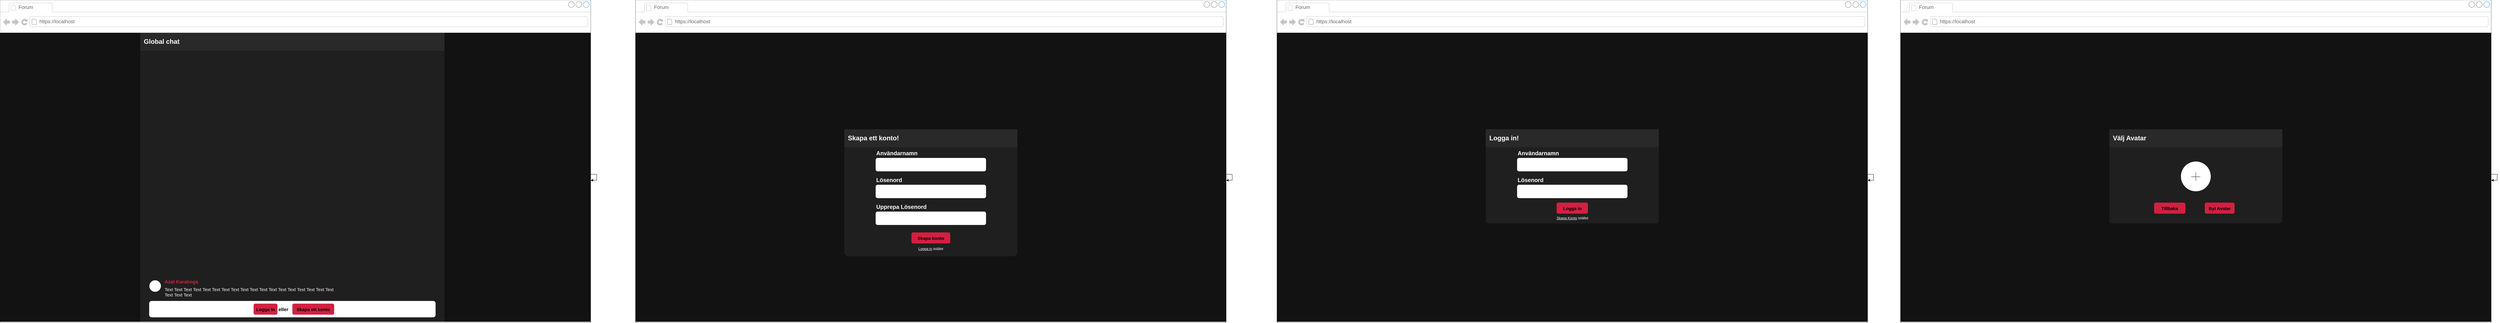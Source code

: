 <mxfile version="21.1.2" type="device">
  <diagram name="Page-1" id="wdCuB6sufGS2kOF5wtht">
    <mxGraphModel dx="2390" dy="1237" grid="1" gridSize="10" guides="1" tooltips="1" connect="1" arrows="1" fold="1" page="1" pageScale="1" pageWidth="827" pageHeight="1169" math="0" shadow="0">
      <root>
        <mxCell id="0" />
        <mxCell id="1" parent="0" />
        <mxCell id="D5LrkwyOp0ir_glRKJ9V-1" value="" style="strokeWidth=1;shadow=0;dashed=0;align=center;html=1;shape=mxgraph.mockup.containers.browserWindow;rSize=0;strokeColor=none;strokeColor2=#008cff;strokeColor3=#c4c4c4;mainText=,;recursiveResize=0;" vertex="1" parent="1">
          <mxGeometry width="1980" height="1083" as="geometry" />
        </mxCell>
        <mxCell id="D5LrkwyOp0ir_glRKJ9V-2" value="Forum" style="strokeWidth=1;shadow=0;dashed=0;align=center;html=1;shape=mxgraph.mockup.containers.anchor;fontSize=17;fontColor=#666666;align=left;whiteSpace=wrap;" vertex="1" parent="D5LrkwyOp0ir_glRKJ9V-1">
          <mxGeometry x="60" y="12" width="110" height="26" as="geometry" />
        </mxCell>
        <mxCell id="D5LrkwyOp0ir_glRKJ9V-3" value="https://localhost" style="strokeWidth=1;shadow=0;dashed=0;align=center;html=1;shape=mxgraph.mockup.containers.anchor;rSize=0;fontSize=17;fontColor=#666666;align=left;" vertex="1" parent="D5LrkwyOp0ir_glRKJ9V-1">
          <mxGeometry x="130" y="60" width="250" height="26" as="geometry" />
        </mxCell>
        <mxCell id="D5LrkwyOp0ir_glRKJ9V-4" value="" style="rounded=0;whiteSpace=wrap;html=1;strokeColor=none;fillColor=#121212;" vertex="1" parent="D5LrkwyOp0ir_glRKJ9V-1">
          <mxGeometry y="110" width="1980" height="970" as="geometry" />
        </mxCell>
        <mxCell id="D5LrkwyOp0ir_glRKJ9V-5" value="" style="rounded=0;whiteSpace=wrap;html=1;strokeColor=none;fillColor=#1F1F1F;" vertex="1" parent="D5LrkwyOp0ir_glRKJ9V-1">
          <mxGeometry x="470" y="110" width="1020" height="970" as="geometry" />
        </mxCell>
        <mxCell id="D5LrkwyOp0ir_glRKJ9V-11" style="edgeStyle=orthogonalEdgeStyle;rounded=0;orthogonalLoop=1;jettySize=auto;html=1;" edge="1" parent="D5LrkwyOp0ir_glRKJ9V-1" source="D5LrkwyOp0ir_glRKJ9V-4" target="D5LrkwyOp0ir_glRKJ9V-4">
          <mxGeometry relative="1" as="geometry" />
        </mxCell>
        <mxCell id="D5LrkwyOp0ir_glRKJ9V-19" value="" style="rounded=1;whiteSpace=wrap;html=1;strokeColor=none;fillColor=#FFFFFF;" vertex="1" parent="D5LrkwyOp0ir_glRKJ9V-1">
          <mxGeometry x="500" y="1010" width="960" height="55" as="geometry" />
        </mxCell>
        <mxCell id="D5LrkwyOp0ir_glRKJ9V-21" value="" style="ellipse;whiteSpace=wrap;html=1;aspect=fixed;" vertex="1" parent="D5LrkwyOp0ir_glRKJ9V-1">
          <mxGeometry x="500" y="940" width="40" height="40" as="geometry" />
        </mxCell>
        <mxCell id="D5LrkwyOp0ir_glRKJ9V-24" value="&lt;font size=&quot;1&quot; style=&quot;&quot;&gt;&lt;b style=&quot;font-size: 16px;&quot;&gt;Azat Karaboga&lt;/b&gt;&lt;/font&gt;" style="text;html=1;strokeColor=none;fillColor=none;align=left;verticalAlign=middle;whiteSpace=wrap;rounded=0;fontColor=#d41f42;" vertex="1" parent="D5LrkwyOp0ir_glRKJ9V-1">
          <mxGeometry x="550" y="930" width="300" height="30" as="geometry" />
        </mxCell>
        <mxCell id="D5LrkwyOp0ir_glRKJ9V-27" value="" style="rounded=0;whiteSpace=wrap;html=1;strokeColor=none;fillColor=#292929;" vertex="1" parent="D5LrkwyOp0ir_glRKJ9V-1">
          <mxGeometry x="470" y="110" width="1020" height="60" as="geometry" />
        </mxCell>
        <mxCell id="D5LrkwyOp0ir_glRKJ9V-28" value="&lt;font color=&quot;#ffffff&quot; style=&quot;font-size: 15px;&quot;&gt;&lt;font style=&quot;font-size: 15px;&quot;&gt;Text&amp;nbsp;&lt;/font&gt;Text&amp;nbsp;Text&amp;nbsp;Text&amp;nbsp;Text&amp;nbsp;Text&amp;nbsp;Text&amp;nbsp;Text&amp;nbsp;Text&amp;nbsp;Text&amp;nbsp;Text&amp;nbsp;Text&amp;nbsp;Text&amp;nbsp;Text&amp;nbsp;Text&amp;nbsp;Text&amp;nbsp;Text&amp;nbsp;Text&amp;nbsp;&lt;br&gt;Text&amp;nbsp;Text&amp;nbsp;Text&amp;nbsp;&lt;/font&gt;" style="text;html=1;strokeColor=none;fillColor=none;align=left;verticalAlign=middle;whiteSpace=wrap;rounded=0;" vertex="1" parent="D5LrkwyOp0ir_glRKJ9V-1">
          <mxGeometry x="550" y="960" width="610" height="40" as="geometry" />
        </mxCell>
        <mxCell id="D5LrkwyOp0ir_glRKJ9V-29" value="&lt;b&gt;&lt;font style=&quot;font-size: 16px;&quot;&gt;eller&lt;/font&gt;&lt;/b&gt;" style="text;html=1;strokeColor=none;fillColor=none;align=center;verticalAlign=middle;whiteSpace=wrap;rounded=0;" vertex="1" parent="D5LrkwyOp0ir_glRKJ9V-1">
          <mxGeometry x="780" y="1022.5" width="340" height="30" as="geometry" />
        </mxCell>
        <mxCell id="D5LrkwyOp0ir_glRKJ9V-30" value="&lt;font style=&quot;font-size: 15px;&quot;&gt;&lt;b&gt;Logga In&lt;/b&gt;&lt;/font&gt;" style="rounded=1;whiteSpace=wrap;html=1;strokeColor=none;fillColor=#d41f42;" vertex="1" parent="D5LrkwyOp0ir_glRKJ9V-1">
          <mxGeometry x="850" y="1019" width="80" height="37" as="geometry" />
        </mxCell>
        <mxCell id="D5LrkwyOp0ir_glRKJ9V-44" value="&lt;font style=&quot;font-size: 15px;&quot;&gt;&lt;b&gt;Skapa ett konto&lt;/b&gt;&lt;/font&gt;" style="rounded=1;whiteSpace=wrap;html=1;strokeColor=none;fillColor=#d41f42;" vertex="1" parent="D5LrkwyOp0ir_glRKJ9V-1">
          <mxGeometry x="980" y="1019" width="140" height="37" as="geometry" />
        </mxCell>
        <mxCell id="D5LrkwyOp0ir_glRKJ9V-45" value="&lt;font size=&quot;1&quot; color=&quot;#ffffff&quot;&gt;&lt;b style=&quot;font-size: 22px;&quot;&gt;Global chat&lt;/b&gt;&lt;/font&gt;" style="text;html=1;strokeColor=none;fillColor=none;align=left;verticalAlign=middle;whiteSpace=wrap;rounded=0;" vertex="1" parent="D5LrkwyOp0ir_glRKJ9V-1">
          <mxGeometry x="480" y="120" width="610" height="40" as="geometry" />
        </mxCell>
        <mxCell id="D5LrkwyOp0ir_glRKJ9V-56" value="" style="strokeWidth=1;shadow=0;dashed=0;align=center;html=1;shape=mxgraph.mockup.containers.browserWindow;rSize=0;strokeColor=none;strokeColor2=#008cff;strokeColor3=#c4c4c4;mainText=,;recursiveResize=0;" vertex="1" parent="1">
          <mxGeometry x="2130" width="1980" height="1083" as="geometry" />
        </mxCell>
        <mxCell id="D5LrkwyOp0ir_glRKJ9V-57" value="Forum" style="strokeWidth=1;shadow=0;dashed=0;align=center;html=1;shape=mxgraph.mockup.containers.anchor;fontSize=17;fontColor=#666666;align=left;whiteSpace=wrap;" vertex="1" parent="D5LrkwyOp0ir_glRKJ9V-56">
          <mxGeometry x="60" y="12" width="110" height="26" as="geometry" />
        </mxCell>
        <mxCell id="D5LrkwyOp0ir_glRKJ9V-58" value="https://localhost" style="strokeWidth=1;shadow=0;dashed=0;align=center;html=1;shape=mxgraph.mockup.containers.anchor;rSize=0;fontSize=17;fontColor=#666666;align=left;" vertex="1" parent="D5LrkwyOp0ir_glRKJ9V-56">
          <mxGeometry x="130" y="60" width="250" height="26" as="geometry" />
        </mxCell>
        <mxCell id="D5LrkwyOp0ir_glRKJ9V-59" value="" style="rounded=0;whiteSpace=wrap;html=1;strokeColor=none;fillColor=#121212;" vertex="1" parent="D5LrkwyOp0ir_glRKJ9V-56">
          <mxGeometry y="110" width="1980" height="970" as="geometry" />
        </mxCell>
        <mxCell id="D5LrkwyOp0ir_glRKJ9V-60" value="" style="rounded=1;whiteSpace=wrap;html=1;strokeColor=none;fillColor=#1F1F1F;arcSize=3;imageHeight=24;" vertex="1" parent="D5LrkwyOp0ir_glRKJ9V-56">
          <mxGeometry x="700" y="434" width="580" height="426" as="geometry" />
        </mxCell>
        <mxCell id="D5LrkwyOp0ir_glRKJ9V-61" style="edgeStyle=orthogonalEdgeStyle;rounded=0;orthogonalLoop=1;jettySize=auto;html=1;" edge="1" parent="D5LrkwyOp0ir_glRKJ9V-56" source="D5LrkwyOp0ir_glRKJ9V-59" target="D5LrkwyOp0ir_glRKJ9V-59">
          <mxGeometry relative="1" as="geometry" />
        </mxCell>
        <mxCell id="D5LrkwyOp0ir_glRKJ9V-65" value="" style="rounded=0;whiteSpace=wrap;html=1;strokeColor=none;fillColor=#292929;" vertex="1" parent="D5LrkwyOp0ir_glRKJ9V-56">
          <mxGeometry x="700" y="434" width="580" height="60" as="geometry" />
        </mxCell>
        <mxCell id="D5LrkwyOp0ir_glRKJ9V-70" value="&lt;font color=&quot;#ffffff&quot;&gt;&lt;span style=&quot;font-size: 22px;&quot;&gt;&lt;b&gt;Skapa ett konto!&lt;/b&gt;&lt;/span&gt;&lt;/font&gt;" style="text;html=1;strokeColor=none;fillColor=none;align=left;verticalAlign=middle;whiteSpace=wrap;rounded=0;" vertex="1" parent="D5LrkwyOp0ir_glRKJ9V-56">
          <mxGeometry x="710" y="444" width="560" height="40" as="geometry" />
        </mxCell>
        <mxCell id="D5LrkwyOp0ir_glRKJ9V-71" value="&lt;font style=&quot;font-size: 15px;&quot;&gt;&lt;b&gt;Skapa konto&lt;/b&gt;&lt;/font&gt;" style="rounded=1;whiteSpace=wrap;html=1;strokeColor=none;fillColor=#d41f42;" vertex="1" parent="D5LrkwyOp0ir_glRKJ9V-56">
          <mxGeometry x="925" y="780" width="130" height="37" as="geometry" />
        </mxCell>
        <mxCell id="D5LrkwyOp0ir_glRKJ9V-72" value="" style="rounded=1;whiteSpace=wrap;html=1;strokeColor=none;fillColor=#FFFFFF;" vertex="1" parent="D5LrkwyOp0ir_glRKJ9V-56">
          <mxGeometry x="805" y="530" width="370" height="45" as="geometry" />
        </mxCell>
        <mxCell id="D5LrkwyOp0ir_glRKJ9V-73" value="" style="rounded=1;whiteSpace=wrap;html=1;strokeColor=none;fillColor=#FFFFFF;" vertex="1" parent="D5LrkwyOp0ir_glRKJ9V-56">
          <mxGeometry x="805" y="620" width="370" height="45" as="geometry" />
        </mxCell>
        <mxCell id="D5LrkwyOp0ir_glRKJ9V-74" value="&lt;font size=&quot;1&quot; color=&quot;#ffffff&quot;&gt;&lt;b style=&quot;font-size: 19px;&quot;&gt;Användarnamn&lt;/b&gt;&lt;/font&gt;" style="text;html=1;strokeColor=none;fillColor=none;align=left;verticalAlign=middle;whiteSpace=wrap;rounded=0;" vertex="1" parent="D5LrkwyOp0ir_glRKJ9V-56">
          <mxGeometry x="805" y="500" width="365" height="30" as="geometry" />
        </mxCell>
        <mxCell id="D5LrkwyOp0ir_glRKJ9V-75" value="&lt;font size=&quot;1&quot; color=&quot;#ffffff&quot;&gt;&lt;b style=&quot;font-size: 19px;&quot;&gt;Lösenord&lt;/b&gt;&lt;/font&gt;" style="text;html=1;strokeColor=none;fillColor=none;align=left;verticalAlign=middle;whiteSpace=wrap;rounded=0;" vertex="1" parent="D5LrkwyOp0ir_glRKJ9V-56">
          <mxGeometry x="805" y="590" width="365" height="30" as="geometry" />
        </mxCell>
        <mxCell id="D5LrkwyOp0ir_glRKJ9V-76" value="" style="rounded=1;whiteSpace=wrap;html=1;strokeColor=none;fillColor=#FFFFFF;" vertex="1" parent="D5LrkwyOp0ir_glRKJ9V-56">
          <mxGeometry x="805" y="710" width="370" height="45" as="geometry" />
        </mxCell>
        <mxCell id="D5LrkwyOp0ir_glRKJ9V-77" value="&lt;font size=&quot;1&quot; color=&quot;#ffffff&quot;&gt;&lt;b style=&quot;font-size: 19px;&quot;&gt;Upprepa Lösenord&lt;/b&gt;&lt;/font&gt;" style="text;html=1;strokeColor=none;fillColor=none;align=left;verticalAlign=middle;whiteSpace=wrap;rounded=0;" vertex="1" parent="D5LrkwyOp0ir_glRKJ9V-56">
          <mxGeometry x="805" y="680" width="365" height="30" as="geometry" />
        </mxCell>
        <mxCell id="D5LrkwyOp0ir_glRKJ9V-78" value="&lt;font style=&quot;font-size: 12px;&quot; color=&quot;#ffffff&quot;&gt;&lt;u&gt;Logga in&lt;/u&gt; istället&lt;/font&gt;" style="text;html=1;strokeColor=none;fillColor=none;align=center;verticalAlign=middle;whiteSpace=wrap;rounded=0;" vertex="1" parent="D5LrkwyOp0ir_glRKJ9V-56">
          <mxGeometry x="945" y="820" width="90" height="30" as="geometry" />
        </mxCell>
        <mxCell id="D5LrkwyOp0ir_glRKJ9V-79" value="" style="strokeWidth=1;shadow=0;dashed=0;align=center;html=1;shape=mxgraph.mockup.containers.browserWindow;rSize=0;strokeColor=none;strokeColor2=#008cff;strokeColor3=#c4c4c4;mainText=,;recursiveResize=0;" vertex="1" parent="1">
          <mxGeometry x="4280" width="1980" height="1083" as="geometry" />
        </mxCell>
        <mxCell id="D5LrkwyOp0ir_glRKJ9V-80" value="Forum" style="strokeWidth=1;shadow=0;dashed=0;align=center;html=1;shape=mxgraph.mockup.containers.anchor;fontSize=17;fontColor=#666666;align=left;whiteSpace=wrap;" vertex="1" parent="D5LrkwyOp0ir_glRKJ9V-79">
          <mxGeometry x="60" y="12" width="110" height="26" as="geometry" />
        </mxCell>
        <mxCell id="D5LrkwyOp0ir_glRKJ9V-81" value="https://localhost" style="strokeWidth=1;shadow=0;dashed=0;align=center;html=1;shape=mxgraph.mockup.containers.anchor;rSize=0;fontSize=17;fontColor=#666666;align=left;" vertex="1" parent="D5LrkwyOp0ir_glRKJ9V-79">
          <mxGeometry x="130" y="60" width="250" height="26" as="geometry" />
        </mxCell>
        <mxCell id="D5LrkwyOp0ir_glRKJ9V-82" value="" style="rounded=0;whiteSpace=wrap;html=1;strokeColor=none;fillColor=#121212;" vertex="1" parent="D5LrkwyOp0ir_glRKJ9V-79">
          <mxGeometry y="110" width="1980" height="970" as="geometry" />
        </mxCell>
        <mxCell id="D5LrkwyOp0ir_glRKJ9V-83" value="" style="rounded=1;whiteSpace=wrap;html=1;strokeColor=none;fillColor=#1F1F1F;arcSize=3;imageHeight=24;" vertex="1" parent="D5LrkwyOp0ir_glRKJ9V-79">
          <mxGeometry x="700" y="434" width="580" height="316" as="geometry" />
        </mxCell>
        <mxCell id="D5LrkwyOp0ir_glRKJ9V-84" style="edgeStyle=orthogonalEdgeStyle;rounded=0;orthogonalLoop=1;jettySize=auto;html=1;" edge="1" parent="D5LrkwyOp0ir_glRKJ9V-79" source="D5LrkwyOp0ir_glRKJ9V-82" target="D5LrkwyOp0ir_glRKJ9V-82">
          <mxGeometry relative="1" as="geometry" />
        </mxCell>
        <mxCell id="D5LrkwyOp0ir_glRKJ9V-85" value="" style="rounded=0;whiteSpace=wrap;html=1;strokeColor=none;fillColor=#292929;" vertex="1" parent="D5LrkwyOp0ir_glRKJ9V-79">
          <mxGeometry x="700" y="434" width="580" height="60" as="geometry" />
        </mxCell>
        <mxCell id="D5LrkwyOp0ir_glRKJ9V-86" value="&lt;font color=&quot;#ffffff&quot;&gt;&lt;span style=&quot;font-size: 22px;&quot;&gt;&lt;b&gt;Logga in!&lt;/b&gt;&lt;/span&gt;&lt;/font&gt;" style="text;html=1;strokeColor=none;fillColor=none;align=left;verticalAlign=middle;whiteSpace=wrap;rounded=0;" vertex="1" parent="D5LrkwyOp0ir_glRKJ9V-79">
          <mxGeometry x="710" y="444" width="560" height="40" as="geometry" />
        </mxCell>
        <mxCell id="D5LrkwyOp0ir_glRKJ9V-87" value="&lt;font style=&quot;font-size: 15px;&quot;&gt;&lt;b&gt;Logga in&lt;/b&gt;&lt;/font&gt;" style="rounded=1;whiteSpace=wrap;html=1;strokeColor=none;fillColor=#d41f42;" vertex="1" parent="D5LrkwyOp0ir_glRKJ9V-79">
          <mxGeometry x="937.5" y="680" width="105" height="37" as="geometry" />
        </mxCell>
        <mxCell id="D5LrkwyOp0ir_glRKJ9V-88" value="" style="rounded=1;whiteSpace=wrap;html=1;strokeColor=none;fillColor=#FFFFFF;" vertex="1" parent="D5LrkwyOp0ir_glRKJ9V-79">
          <mxGeometry x="805" y="530" width="370" height="45" as="geometry" />
        </mxCell>
        <mxCell id="D5LrkwyOp0ir_glRKJ9V-89" value="" style="rounded=1;whiteSpace=wrap;html=1;strokeColor=none;fillColor=#FFFFFF;" vertex="1" parent="D5LrkwyOp0ir_glRKJ9V-79">
          <mxGeometry x="805" y="620" width="370" height="45" as="geometry" />
        </mxCell>
        <mxCell id="D5LrkwyOp0ir_glRKJ9V-90" value="&lt;font size=&quot;1&quot; color=&quot;#ffffff&quot;&gt;&lt;b style=&quot;font-size: 19px;&quot;&gt;Användarnamn&lt;/b&gt;&lt;/font&gt;" style="text;html=1;strokeColor=none;fillColor=none;align=left;verticalAlign=middle;whiteSpace=wrap;rounded=0;" vertex="1" parent="D5LrkwyOp0ir_glRKJ9V-79">
          <mxGeometry x="805" y="500" width="365" height="30" as="geometry" />
        </mxCell>
        <mxCell id="D5LrkwyOp0ir_glRKJ9V-91" value="&lt;font size=&quot;1&quot; color=&quot;#ffffff&quot;&gt;&lt;b style=&quot;font-size: 19px;&quot;&gt;Lösenord&lt;/b&gt;&lt;/font&gt;" style="text;html=1;strokeColor=none;fillColor=none;align=left;verticalAlign=middle;whiteSpace=wrap;rounded=0;" vertex="1" parent="D5LrkwyOp0ir_glRKJ9V-79">
          <mxGeometry x="805" y="590" width="365" height="30" as="geometry" />
        </mxCell>
        <mxCell id="D5LrkwyOp0ir_glRKJ9V-94" value="&lt;font style=&quot;font-size: 12px;&quot; color=&quot;#ffffff&quot;&gt;&lt;u&gt;Skapa Konto&lt;/u&gt;&amp;nbsp;istället&lt;/font&gt;" style="text;html=1;strokeColor=none;fillColor=none;align=center;verticalAlign=middle;whiteSpace=wrap;rounded=0;" vertex="1" parent="D5LrkwyOp0ir_glRKJ9V-79">
          <mxGeometry x="932.5" y="717" width="115" height="30" as="geometry" />
        </mxCell>
        <mxCell id="D5LrkwyOp0ir_glRKJ9V-95" value="" style="strokeWidth=1;shadow=0;dashed=0;align=center;html=1;shape=mxgraph.mockup.containers.browserWindow;rSize=0;strokeColor=none;strokeColor2=#008cff;strokeColor3=#c4c4c4;mainText=,;recursiveResize=0;" vertex="1" parent="1">
          <mxGeometry x="6370" width="1980" height="1083" as="geometry" />
        </mxCell>
        <mxCell id="D5LrkwyOp0ir_glRKJ9V-96" value="Forum" style="strokeWidth=1;shadow=0;dashed=0;align=center;html=1;shape=mxgraph.mockup.containers.anchor;fontSize=17;fontColor=#666666;align=left;whiteSpace=wrap;" vertex="1" parent="D5LrkwyOp0ir_glRKJ9V-95">
          <mxGeometry x="60" y="12" width="110" height="26" as="geometry" />
        </mxCell>
        <mxCell id="D5LrkwyOp0ir_glRKJ9V-97" value="https://localhost" style="strokeWidth=1;shadow=0;dashed=0;align=center;html=1;shape=mxgraph.mockup.containers.anchor;rSize=0;fontSize=17;fontColor=#666666;align=left;" vertex="1" parent="D5LrkwyOp0ir_glRKJ9V-95">
          <mxGeometry x="130" y="60" width="250" height="26" as="geometry" />
        </mxCell>
        <mxCell id="D5LrkwyOp0ir_glRKJ9V-98" value="" style="rounded=0;whiteSpace=wrap;html=1;strokeColor=none;fillColor=#121212;" vertex="1" parent="D5LrkwyOp0ir_glRKJ9V-95">
          <mxGeometry y="110" width="1980" height="970" as="geometry" />
        </mxCell>
        <mxCell id="D5LrkwyOp0ir_glRKJ9V-99" value="" style="rounded=1;whiteSpace=wrap;html=1;strokeColor=none;fillColor=#1F1F1F;arcSize=3;imageHeight=24;" vertex="1" parent="D5LrkwyOp0ir_glRKJ9V-95">
          <mxGeometry x="700" y="434" width="580" height="316" as="geometry" />
        </mxCell>
        <mxCell id="D5LrkwyOp0ir_glRKJ9V-100" style="edgeStyle=orthogonalEdgeStyle;rounded=0;orthogonalLoop=1;jettySize=auto;html=1;" edge="1" parent="D5LrkwyOp0ir_glRKJ9V-95" source="D5LrkwyOp0ir_glRKJ9V-98" target="D5LrkwyOp0ir_glRKJ9V-98">
          <mxGeometry relative="1" as="geometry" />
        </mxCell>
        <mxCell id="D5LrkwyOp0ir_glRKJ9V-101" value="" style="rounded=0;whiteSpace=wrap;html=1;strokeColor=none;fillColor=#292929;" vertex="1" parent="D5LrkwyOp0ir_glRKJ9V-95">
          <mxGeometry x="700" y="434" width="580" height="60" as="geometry" />
        </mxCell>
        <mxCell id="D5LrkwyOp0ir_glRKJ9V-102" value="&lt;font color=&quot;#ffffff&quot;&gt;&lt;span style=&quot;font-size: 22px;&quot;&gt;&lt;b&gt;Välj Avatar&lt;/b&gt;&lt;/span&gt;&lt;/font&gt;" style="text;html=1;strokeColor=none;fillColor=none;align=left;verticalAlign=middle;whiteSpace=wrap;rounded=0;" vertex="1" parent="D5LrkwyOp0ir_glRKJ9V-95">
          <mxGeometry x="710" y="444" width="560" height="40" as="geometry" />
        </mxCell>
        <mxCell id="D5LrkwyOp0ir_glRKJ9V-103" value="&lt;font style=&quot;font-size: 15px;&quot;&gt;&lt;b&gt;Byt Avatar&lt;br&gt;&lt;/b&gt;&lt;/font&gt;" style="rounded=1;whiteSpace=wrap;html=1;strokeColor=none;fillColor=#d41f42;" vertex="1" parent="D5LrkwyOp0ir_glRKJ9V-95">
          <mxGeometry x="1020" y="680" width="100" height="37" as="geometry" />
        </mxCell>
        <mxCell id="D5LrkwyOp0ir_glRKJ9V-110" value="&lt;font style=&quot;font-size: 15px;&quot;&gt;&lt;b&gt;Tillbaka&lt;br&gt;&lt;/b&gt;&lt;/font&gt;" style="rounded=1;whiteSpace=wrap;html=1;strokeColor=none;fillColor=#d41f42;" vertex="1" parent="D5LrkwyOp0ir_glRKJ9V-95">
          <mxGeometry x="850" y="680" width="105" height="37" as="geometry" />
        </mxCell>
        <mxCell id="D5LrkwyOp0ir_glRKJ9V-111" value="" style="ellipse;whiteSpace=wrap;html=1;aspect=fixed;strokeColor=none;" vertex="1" parent="D5LrkwyOp0ir_glRKJ9V-95">
          <mxGeometry x="940" y="542" width="100" height="100" as="geometry" />
        </mxCell>
        <mxCell id="D5LrkwyOp0ir_glRKJ9V-113" value="" style="endArrow=none;html=1;rounded=0;" edge="1" parent="1">
          <mxGeometry width="50" height="50" relative="1" as="geometry">
            <mxPoint x="7344" y="593" as="sourcePoint" />
            <mxPoint x="7375" y="593" as="targetPoint" />
          </mxGeometry>
        </mxCell>
        <mxCell id="D5LrkwyOp0ir_glRKJ9V-114" value="" style="endArrow=none;html=1;rounded=0;" edge="1" parent="1">
          <mxGeometry width="50" height="50" relative="1" as="geometry">
            <mxPoint x="7360" y="607" as="sourcePoint" />
            <mxPoint x="7360" y="578" as="targetPoint" />
          </mxGeometry>
        </mxCell>
      </root>
    </mxGraphModel>
  </diagram>
</mxfile>
